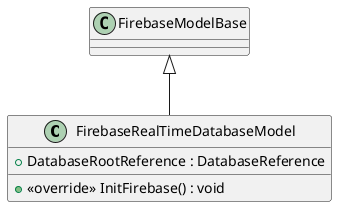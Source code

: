 @startuml
class FirebaseRealTimeDatabaseModel {
    + DatabaseRootReference : DatabaseReference
    + <<override>> InitFirebase() : void
}
FirebaseModelBase <|-- FirebaseRealTimeDatabaseModel
@enduml
